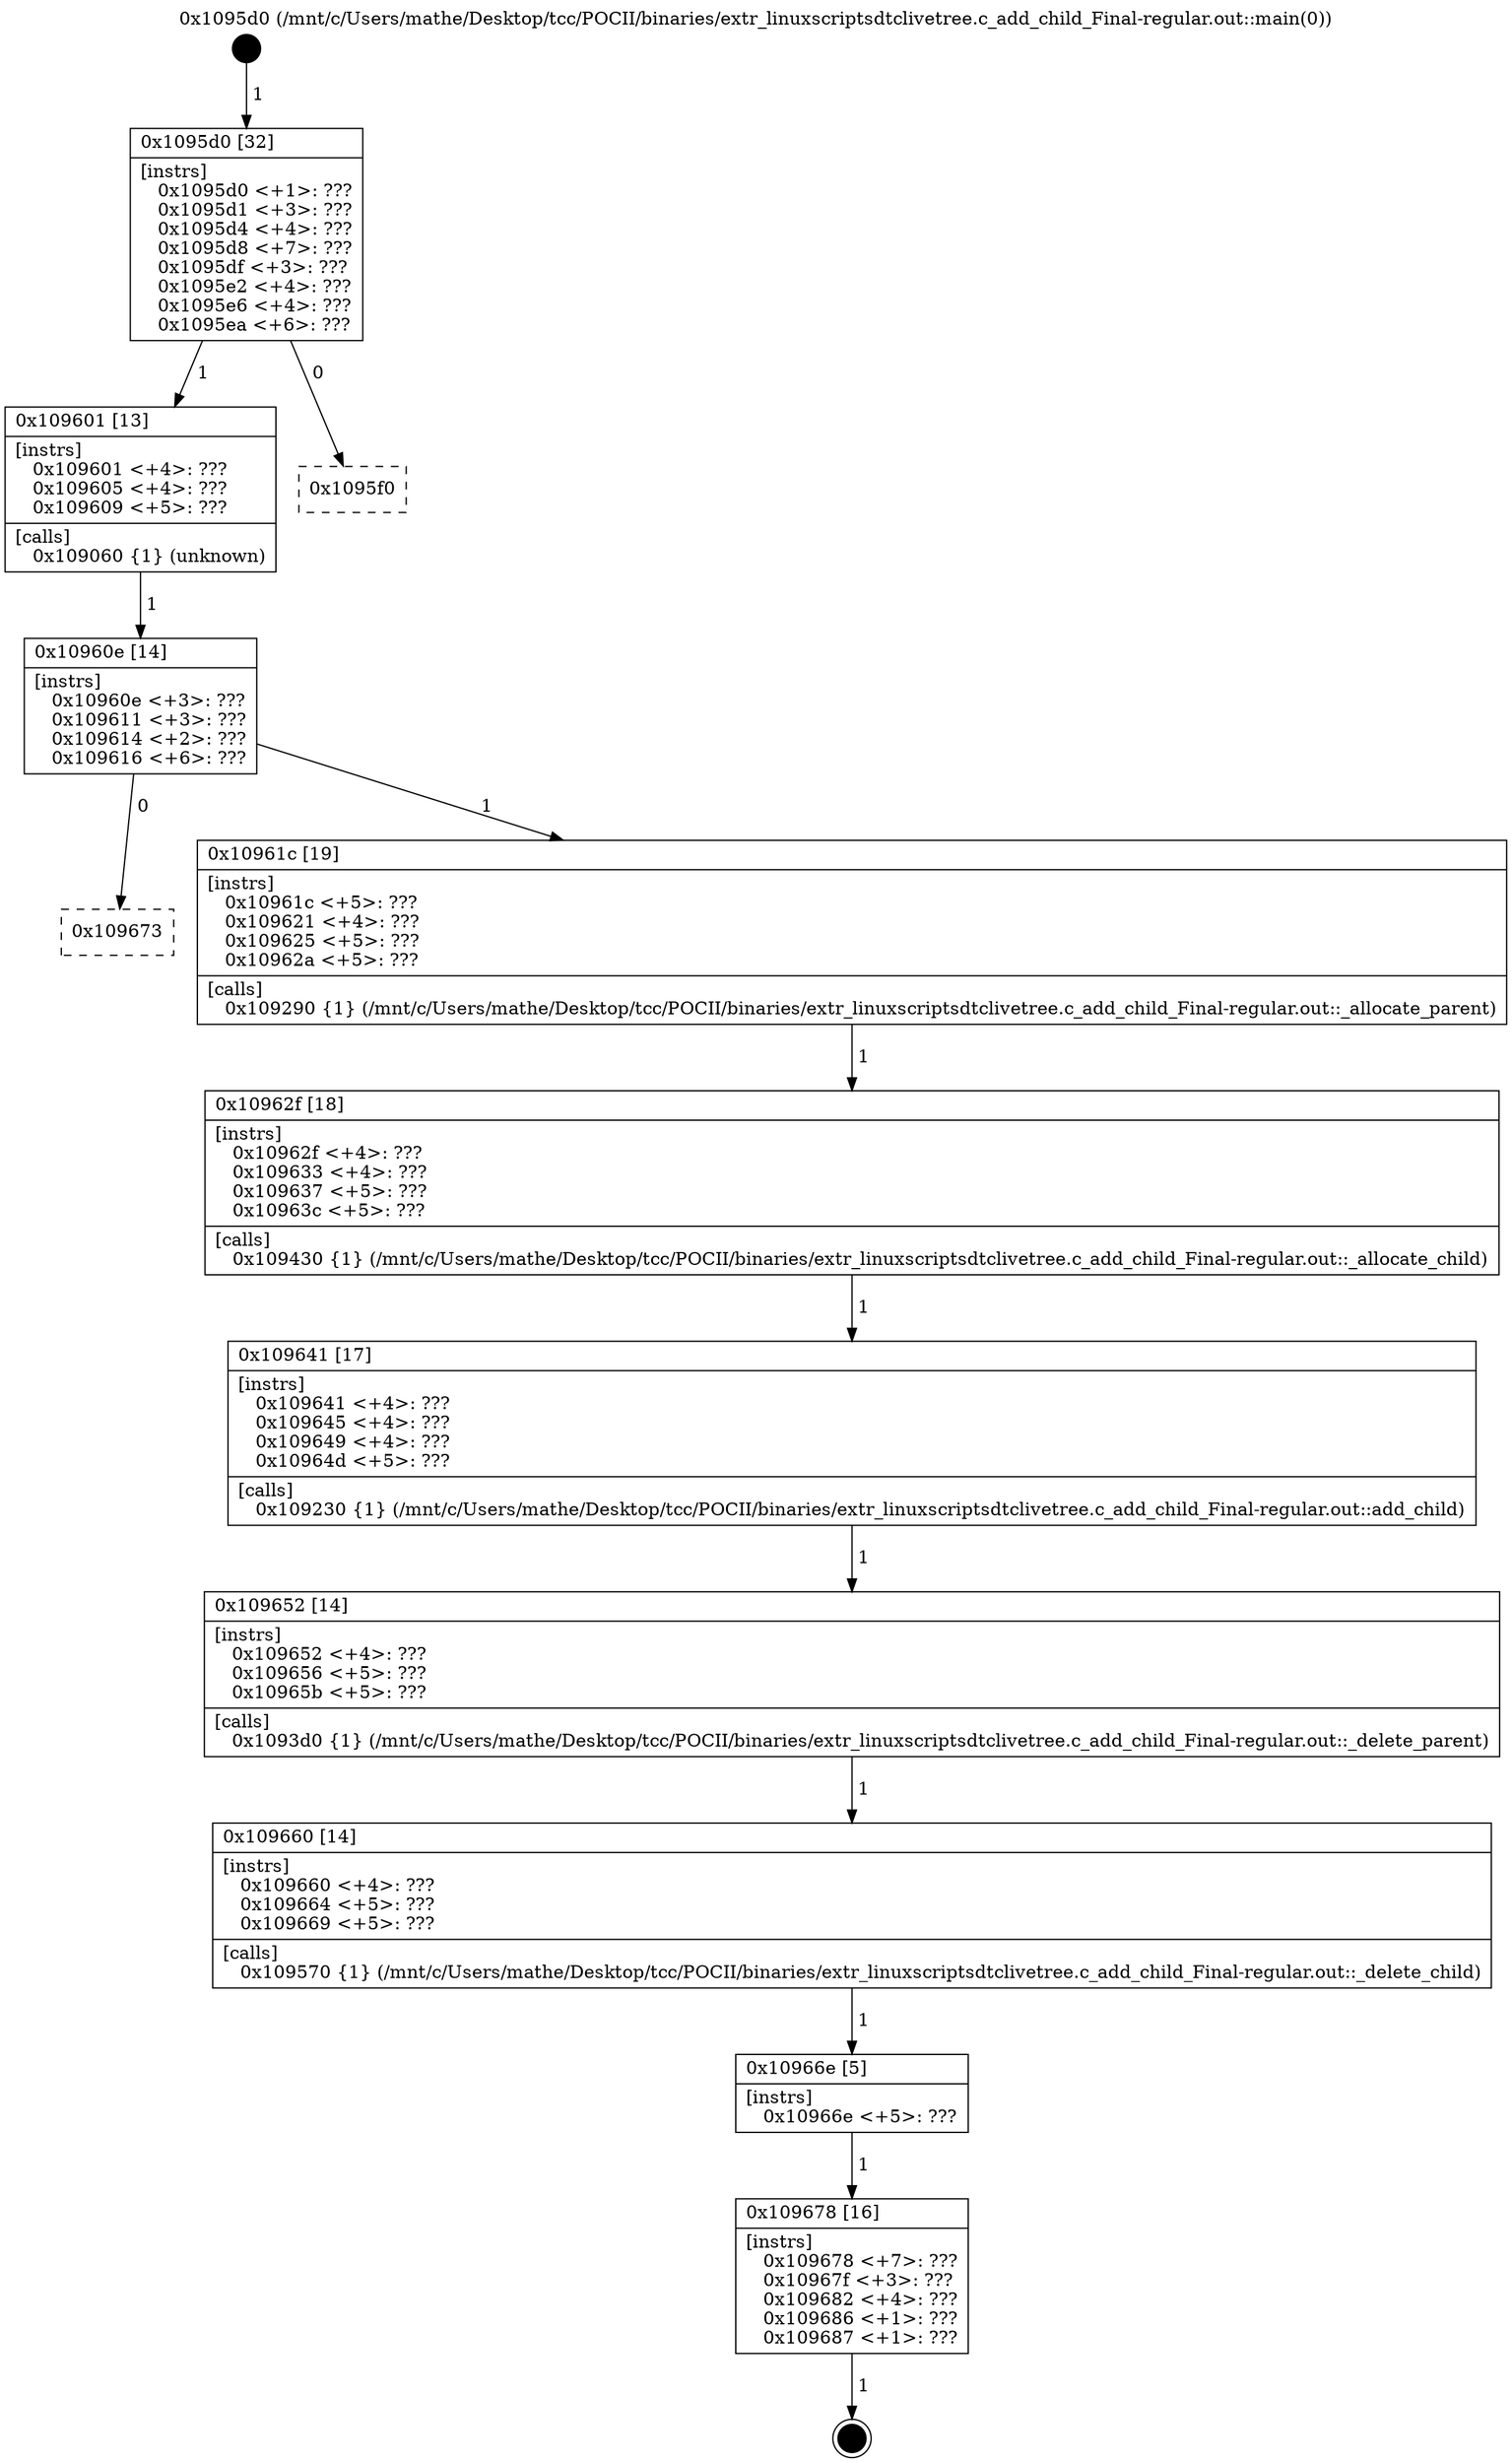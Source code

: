 digraph "0x1095d0" {
  label = "0x1095d0 (/mnt/c/Users/mathe/Desktop/tcc/POCII/binaries/extr_linuxscriptsdtclivetree.c_add_child_Final-regular.out::main(0))"
  labelloc = "t"
  node[shape=record]

  Entry [label="",width=0.3,height=0.3,shape=circle,fillcolor=black,style=filled]
  "0x1095d0" [label="{
     0x1095d0 [32]\l
     | [instrs]\l
     &nbsp;&nbsp;0x1095d0 \<+1\>: ???\l
     &nbsp;&nbsp;0x1095d1 \<+3\>: ???\l
     &nbsp;&nbsp;0x1095d4 \<+4\>: ???\l
     &nbsp;&nbsp;0x1095d8 \<+7\>: ???\l
     &nbsp;&nbsp;0x1095df \<+3\>: ???\l
     &nbsp;&nbsp;0x1095e2 \<+4\>: ???\l
     &nbsp;&nbsp;0x1095e6 \<+4\>: ???\l
     &nbsp;&nbsp;0x1095ea \<+6\>: ???\l
  }"]
  "0x109601" [label="{
     0x109601 [13]\l
     | [instrs]\l
     &nbsp;&nbsp;0x109601 \<+4\>: ???\l
     &nbsp;&nbsp;0x109605 \<+4\>: ???\l
     &nbsp;&nbsp;0x109609 \<+5\>: ???\l
     | [calls]\l
     &nbsp;&nbsp;0x109060 \{1\} (unknown)\l
  }"]
  "0x1095f0" [label="{
     0x1095f0\l
  }", style=dashed]
  "0x10960e" [label="{
     0x10960e [14]\l
     | [instrs]\l
     &nbsp;&nbsp;0x10960e \<+3\>: ???\l
     &nbsp;&nbsp;0x109611 \<+3\>: ???\l
     &nbsp;&nbsp;0x109614 \<+2\>: ???\l
     &nbsp;&nbsp;0x109616 \<+6\>: ???\l
  }"]
  "0x109673" [label="{
     0x109673\l
  }", style=dashed]
  "0x10961c" [label="{
     0x10961c [19]\l
     | [instrs]\l
     &nbsp;&nbsp;0x10961c \<+5\>: ???\l
     &nbsp;&nbsp;0x109621 \<+4\>: ???\l
     &nbsp;&nbsp;0x109625 \<+5\>: ???\l
     &nbsp;&nbsp;0x10962a \<+5\>: ???\l
     | [calls]\l
     &nbsp;&nbsp;0x109290 \{1\} (/mnt/c/Users/mathe/Desktop/tcc/POCII/binaries/extr_linuxscriptsdtclivetree.c_add_child_Final-regular.out::_allocate_parent)\l
  }"]
  Exit [label="",width=0.3,height=0.3,shape=circle,fillcolor=black,style=filled,peripheries=2]
  "0x10962f" [label="{
     0x10962f [18]\l
     | [instrs]\l
     &nbsp;&nbsp;0x10962f \<+4\>: ???\l
     &nbsp;&nbsp;0x109633 \<+4\>: ???\l
     &nbsp;&nbsp;0x109637 \<+5\>: ???\l
     &nbsp;&nbsp;0x10963c \<+5\>: ???\l
     | [calls]\l
     &nbsp;&nbsp;0x109430 \{1\} (/mnt/c/Users/mathe/Desktop/tcc/POCII/binaries/extr_linuxscriptsdtclivetree.c_add_child_Final-regular.out::_allocate_child)\l
  }"]
  "0x109641" [label="{
     0x109641 [17]\l
     | [instrs]\l
     &nbsp;&nbsp;0x109641 \<+4\>: ???\l
     &nbsp;&nbsp;0x109645 \<+4\>: ???\l
     &nbsp;&nbsp;0x109649 \<+4\>: ???\l
     &nbsp;&nbsp;0x10964d \<+5\>: ???\l
     | [calls]\l
     &nbsp;&nbsp;0x109230 \{1\} (/mnt/c/Users/mathe/Desktop/tcc/POCII/binaries/extr_linuxscriptsdtclivetree.c_add_child_Final-regular.out::add_child)\l
  }"]
  "0x109652" [label="{
     0x109652 [14]\l
     | [instrs]\l
     &nbsp;&nbsp;0x109652 \<+4\>: ???\l
     &nbsp;&nbsp;0x109656 \<+5\>: ???\l
     &nbsp;&nbsp;0x10965b \<+5\>: ???\l
     | [calls]\l
     &nbsp;&nbsp;0x1093d0 \{1\} (/mnt/c/Users/mathe/Desktop/tcc/POCII/binaries/extr_linuxscriptsdtclivetree.c_add_child_Final-regular.out::_delete_parent)\l
  }"]
  "0x109660" [label="{
     0x109660 [14]\l
     | [instrs]\l
     &nbsp;&nbsp;0x109660 \<+4\>: ???\l
     &nbsp;&nbsp;0x109664 \<+5\>: ???\l
     &nbsp;&nbsp;0x109669 \<+5\>: ???\l
     | [calls]\l
     &nbsp;&nbsp;0x109570 \{1\} (/mnt/c/Users/mathe/Desktop/tcc/POCII/binaries/extr_linuxscriptsdtclivetree.c_add_child_Final-regular.out::_delete_child)\l
  }"]
  "0x10966e" [label="{
     0x10966e [5]\l
     | [instrs]\l
     &nbsp;&nbsp;0x10966e \<+5\>: ???\l
  }"]
  "0x109678" [label="{
     0x109678 [16]\l
     | [instrs]\l
     &nbsp;&nbsp;0x109678 \<+7\>: ???\l
     &nbsp;&nbsp;0x10967f \<+3\>: ???\l
     &nbsp;&nbsp;0x109682 \<+4\>: ???\l
     &nbsp;&nbsp;0x109686 \<+1\>: ???\l
     &nbsp;&nbsp;0x109687 \<+1\>: ???\l
  }"]
  Entry -> "0x1095d0" [label=" 1"]
  "0x1095d0" -> "0x109601" [label=" 1"]
  "0x1095d0" -> "0x1095f0" [label=" 0"]
  "0x109601" -> "0x10960e" [label=" 1"]
  "0x10960e" -> "0x109673" [label=" 0"]
  "0x10960e" -> "0x10961c" [label=" 1"]
  "0x109678" -> Exit [label=" 1"]
  "0x10961c" -> "0x10962f" [label=" 1"]
  "0x10962f" -> "0x109641" [label=" 1"]
  "0x109641" -> "0x109652" [label=" 1"]
  "0x109652" -> "0x109660" [label=" 1"]
  "0x109660" -> "0x10966e" [label=" 1"]
  "0x10966e" -> "0x109678" [label=" 1"]
}
